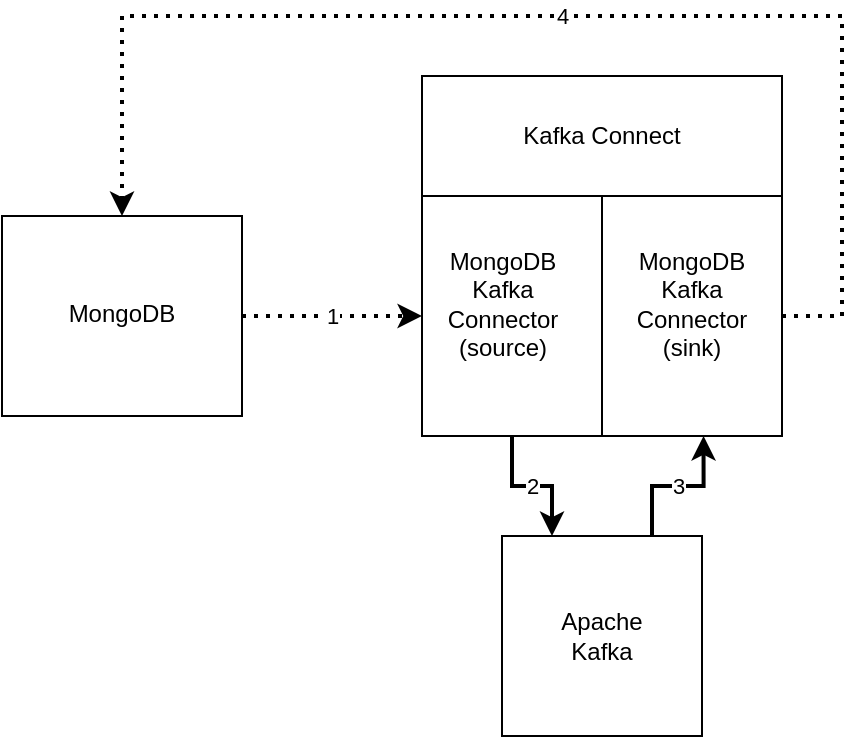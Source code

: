 <mxfile version="14.9.2" type="device"><diagram id="F1kbFWV2Q_jDvmzJkYa2" name="Page-1"><mxGraphModel dx="946" dy="1719" grid="1" gridSize="10" guides="1" tooltips="1" connect="1" arrows="1" fold="1" page="1" pageScale="1" pageWidth="850" pageHeight="1100" math="0" shadow="0"><root><mxCell id="0"/><mxCell id="1" parent="0"/><mxCell id="72_Mzo3W8AbrswK5pYH2-1" value="" style="whiteSpace=wrap;html=1;aspect=fixed;" parent="1" vertex="1"><mxGeometry x="480" y="90" width="180" height="180" as="geometry"/></mxCell><mxCell id="72_Mzo3W8AbrswK5pYH2-2" value="Kafka Connect" style="rounded=0;whiteSpace=wrap;html=1;" parent="1" vertex="1"><mxGeometry x="480" y="90" width="180" height="60" as="geometry"/></mxCell><mxCell id="90Sfofw7M6XUSvbebQYK-36" value="2" style="edgeStyle=orthogonalEdgeStyle;rounded=0;orthogonalLoop=1;jettySize=auto;html=1;exitX=0.5;exitY=1;exitDx=0;exitDy=0;entryX=0.25;entryY=0;entryDx=0;entryDy=0;strokeWidth=2;" parent="1" source="72_Mzo3W8AbrswK5pYH2-4" target="72_Mzo3W8AbrswK5pYH2-8" edge="1"><mxGeometry relative="1" as="geometry"/></mxCell><mxCell id="72_Mzo3W8AbrswK5pYH2-4" value="" style="rounded=0;whiteSpace=wrap;html=1;" parent="1" vertex="1"><mxGeometry x="480" y="150" width="90" height="120" as="geometry"/></mxCell><mxCell id="72_Mzo3W8AbrswK5pYH2-5" value="MongoDB&lt;br&gt;Kafka Connector&lt;br&gt;(source)" style="text;html=1;strokeColor=none;fillColor=none;align=center;verticalAlign=middle;whiteSpace=wrap;rounded=0;" parent="1" vertex="1"><mxGeometry x="500" y="194" width="41" height="20" as="geometry"/></mxCell><mxCell id="90Sfofw7M6XUSvbebQYK-37" value="3" style="edgeStyle=orthogonalEdgeStyle;rounded=0;orthogonalLoop=1;jettySize=auto;html=1;exitX=0.75;exitY=0;exitDx=0;exitDy=0;entryX=0.564;entryY=1;entryDx=0;entryDy=0;entryPerimeter=0;strokeWidth=2;" parent="1" source="72_Mzo3W8AbrswK5pYH2-8" target="72_Mzo3W8AbrswK5pYH2-20" edge="1"><mxGeometry relative="1" as="geometry"><Array as="points"><mxPoint x="595" y="295"/><mxPoint x="621" y="295"/></Array></mxGeometry></mxCell><mxCell id="72_Mzo3W8AbrswK5pYH2-8" value="" style="whiteSpace=wrap;html=1;aspect=fixed;" parent="1" vertex="1"><mxGeometry x="520" y="320" width="100" height="100" as="geometry"/></mxCell><mxCell id="72_Mzo3W8AbrswK5pYH2-9" value="Apache Kafka" style="text;html=1;strokeColor=none;fillColor=none;align=center;verticalAlign=middle;whiteSpace=wrap;rounded=0;" parent="1" vertex="1"><mxGeometry x="550" y="360" width="40" height="20" as="geometry"/></mxCell><mxCell id="90Sfofw7M6XUSvbebQYK-35" value="1" style="edgeStyle=orthogonalEdgeStyle;rounded=0;orthogonalLoop=1;jettySize=auto;html=1;exitX=1;exitY=0.5;exitDx=0;exitDy=0;entryX=0;entryY=0.5;entryDx=0;entryDy=0;strokeWidth=2;dashed=1;dashPattern=1 2;" parent="1" source="72_Mzo3W8AbrswK5pYH2-14" target="72_Mzo3W8AbrswK5pYH2-4" edge="1"><mxGeometry relative="1" as="geometry"/></mxCell><mxCell id="72_Mzo3W8AbrswK5pYH2-14" value="" style="rounded=0;whiteSpace=wrap;html=1;" parent="1" vertex="1"><mxGeometry x="270" y="160" width="120" height="100" as="geometry"/></mxCell><mxCell id="72_Mzo3W8AbrswK5pYH2-15" value="MongoDB" style="text;html=1;strokeColor=none;fillColor=none;align=center;verticalAlign=middle;whiteSpace=wrap;rounded=0;" parent="1" vertex="1"><mxGeometry x="310" y="199" width="40" height="20" as="geometry"/></mxCell><mxCell id="90Sfofw7M6XUSvbebQYK-33" value="4" style="edgeStyle=orthogonalEdgeStyle;rounded=0;orthogonalLoop=1;jettySize=auto;html=1;exitX=1;exitY=0.5;exitDx=0;exitDy=0;strokeWidth=2;dashed=1;dashPattern=1 2;entryX=0.5;entryY=0;entryDx=0;entryDy=0;" parent="1" source="72_Mzo3W8AbrswK5pYH2-20" target="72_Mzo3W8AbrswK5pYH2-14" edge="1"><mxGeometry relative="1" as="geometry"><Array as="points"><mxPoint x="690" y="210"/><mxPoint x="690" y="60"/><mxPoint x="330" y="60"/></Array><mxPoint x="380" y="150" as="targetPoint"/></mxGeometry></mxCell><mxCell id="72_Mzo3W8AbrswK5pYH2-20" value="" style="rounded=0;whiteSpace=wrap;html=1;" parent="1" vertex="1"><mxGeometry x="570" y="150" width="90" height="120" as="geometry"/></mxCell><mxCell id="72_Mzo3W8AbrswK5pYH2-7" value="&lt;font style=&quot;font-size: 12px&quot;&gt;MongoDB Kafka Connector&lt;br&gt;(sink)&lt;/font&gt;" style="text;html=1;strokeColor=none;fillColor=none;align=center;verticalAlign=middle;whiteSpace=wrap;rounded=0;" parent="1" vertex="1"><mxGeometry x="595" y="199" width="40" height="10" as="geometry"/></mxCell><mxCell id="XK65ZAJFJUB2fjxsijWI-2" style="edgeStyle=orthogonalEdgeStyle;rounded=0;orthogonalLoop=1;jettySize=auto;html=1;exitX=0.5;exitY=1;exitDx=0;exitDy=0;" parent="1" edge="1"><mxGeometry relative="1" as="geometry"><mxPoint x="615" y="210" as="sourcePoint"/><mxPoint x="615" y="210" as="targetPoint"/></mxGeometry></mxCell></root></mxGraphModel></diagram></mxfile>